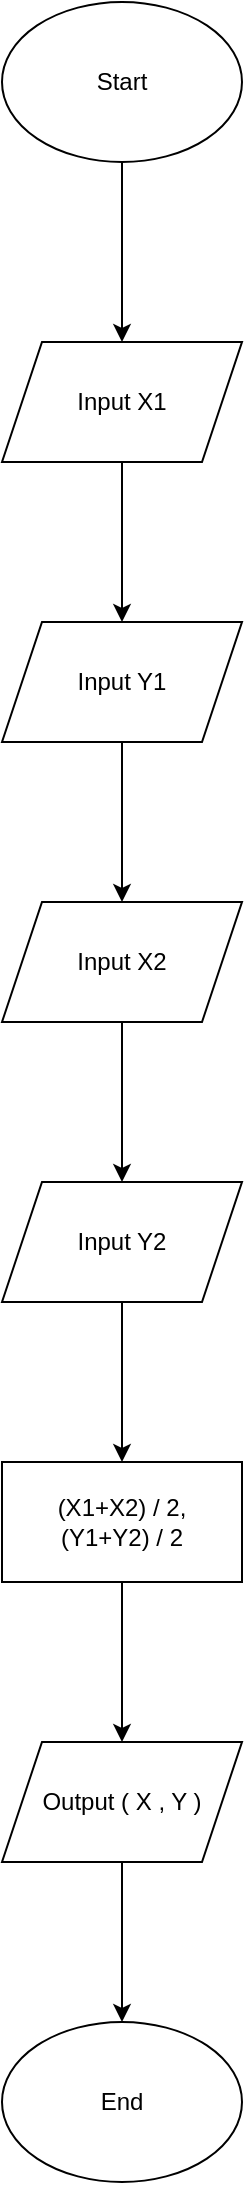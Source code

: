 <mxfile version="24.9.1">
  <diagram name="หน้า-1" id="BbdQtqGZCPie7t6cpoLX">
    <mxGraphModel dx="1050" dy="530" grid="1" gridSize="10" guides="1" tooltips="1" connect="1" arrows="1" fold="1" page="1" pageScale="1" pageWidth="827" pageHeight="1169" math="0" shadow="0">
      <root>
        <mxCell id="0" />
        <mxCell id="1" parent="0" />
        <mxCell id="H5qq54oZVmKo4PRoSd5V-3" value="" style="edgeStyle=orthogonalEdgeStyle;rounded=0;orthogonalLoop=1;jettySize=auto;html=1;" edge="1" parent="1" source="H5qq54oZVmKo4PRoSd5V-1" target="H5qq54oZVmKo4PRoSd5V-2">
          <mxGeometry relative="1" as="geometry" />
        </mxCell>
        <mxCell id="H5qq54oZVmKo4PRoSd5V-1" value="Start" style="ellipse;whiteSpace=wrap;html=1;" vertex="1" parent="1">
          <mxGeometry x="354" y="10" width="120" height="80" as="geometry" />
        </mxCell>
        <mxCell id="H5qq54oZVmKo4PRoSd5V-5" value="" style="edgeStyle=orthogonalEdgeStyle;rounded=0;orthogonalLoop=1;jettySize=auto;html=1;" edge="1" parent="1" source="H5qq54oZVmKo4PRoSd5V-2" target="H5qq54oZVmKo4PRoSd5V-4">
          <mxGeometry relative="1" as="geometry" />
        </mxCell>
        <mxCell id="H5qq54oZVmKo4PRoSd5V-2" value="Input X1" style="shape=parallelogram;perimeter=parallelogramPerimeter;whiteSpace=wrap;html=1;fixedSize=1;" vertex="1" parent="1">
          <mxGeometry x="354" y="180" width="120" height="60" as="geometry" />
        </mxCell>
        <mxCell id="H5qq54oZVmKo4PRoSd5V-9" value="" style="edgeStyle=orthogonalEdgeStyle;rounded=0;orthogonalLoop=1;jettySize=auto;html=1;" edge="1" parent="1" source="H5qq54oZVmKo4PRoSd5V-4" target="H5qq54oZVmKo4PRoSd5V-8">
          <mxGeometry relative="1" as="geometry" />
        </mxCell>
        <mxCell id="H5qq54oZVmKo4PRoSd5V-4" value="Input Y1" style="shape=parallelogram;perimeter=parallelogramPerimeter;whiteSpace=wrap;html=1;fixedSize=1;" vertex="1" parent="1">
          <mxGeometry x="354" y="320" width="120" height="60" as="geometry" />
        </mxCell>
        <mxCell id="H5qq54oZVmKo4PRoSd5V-11" value="" style="edgeStyle=orthogonalEdgeStyle;rounded=0;orthogonalLoop=1;jettySize=auto;html=1;" edge="1" parent="1" source="H5qq54oZVmKo4PRoSd5V-8" target="H5qq54oZVmKo4PRoSd5V-10">
          <mxGeometry relative="1" as="geometry" />
        </mxCell>
        <mxCell id="H5qq54oZVmKo4PRoSd5V-8" value="Input X2" style="shape=parallelogram;perimeter=parallelogramPerimeter;whiteSpace=wrap;html=1;fixedSize=1;" vertex="1" parent="1">
          <mxGeometry x="354" y="460" width="120" height="60" as="geometry" />
        </mxCell>
        <mxCell id="H5qq54oZVmKo4PRoSd5V-14" value="" style="edgeStyle=orthogonalEdgeStyle;rounded=0;orthogonalLoop=1;jettySize=auto;html=1;" edge="1" parent="1" source="H5qq54oZVmKo4PRoSd5V-10" target="H5qq54oZVmKo4PRoSd5V-13">
          <mxGeometry relative="1" as="geometry" />
        </mxCell>
        <mxCell id="H5qq54oZVmKo4PRoSd5V-10" value="Input Y2" style="shape=parallelogram;perimeter=parallelogramPerimeter;whiteSpace=wrap;html=1;fixedSize=1;" vertex="1" parent="1">
          <mxGeometry x="354" y="600" width="120" height="60" as="geometry" />
        </mxCell>
        <mxCell id="H5qq54oZVmKo4PRoSd5V-16" value="" style="edgeStyle=orthogonalEdgeStyle;rounded=0;orthogonalLoop=1;jettySize=auto;html=1;" edge="1" parent="1" source="H5qq54oZVmKo4PRoSd5V-13" target="H5qq54oZVmKo4PRoSd5V-15">
          <mxGeometry relative="1" as="geometry" />
        </mxCell>
        <mxCell id="H5qq54oZVmKo4PRoSd5V-13" value="(X1+X2) / 2,&lt;div&gt;&lt;span style=&quot;background-color: initial;&quot;&gt;(Y1+Y2) / 2&lt;/span&gt;&lt;/div&gt;" style="whiteSpace=wrap;html=1;" vertex="1" parent="1">
          <mxGeometry x="354" y="740" width="120" height="60" as="geometry" />
        </mxCell>
        <mxCell id="H5qq54oZVmKo4PRoSd5V-18" value="" style="edgeStyle=orthogonalEdgeStyle;rounded=0;orthogonalLoop=1;jettySize=auto;html=1;" edge="1" parent="1" source="H5qq54oZVmKo4PRoSd5V-15" target="H5qq54oZVmKo4PRoSd5V-17">
          <mxGeometry relative="1" as="geometry" />
        </mxCell>
        <mxCell id="H5qq54oZVmKo4PRoSd5V-15" value="Output ( X , Y )" style="shape=parallelogram;perimeter=parallelogramPerimeter;whiteSpace=wrap;html=1;fixedSize=1;" vertex="1" parent="1">
          <mxGeometry x="354" y="880" width="120" height="60" as="geometry" />
        </mxCell>
        <mxCell id="H5qq54oZVmKo4PRoSd5V-17" value="End" style="ellipse;whiteSpace=wrap;html=1;" vertex="1" parent="1">
          <mxGeometry x="354" y="1020" width="120" height="80" as="geometry" />
        </mxCell>
      </root>
    </mxGraphModel>
  </diagram>
</mxfile>
